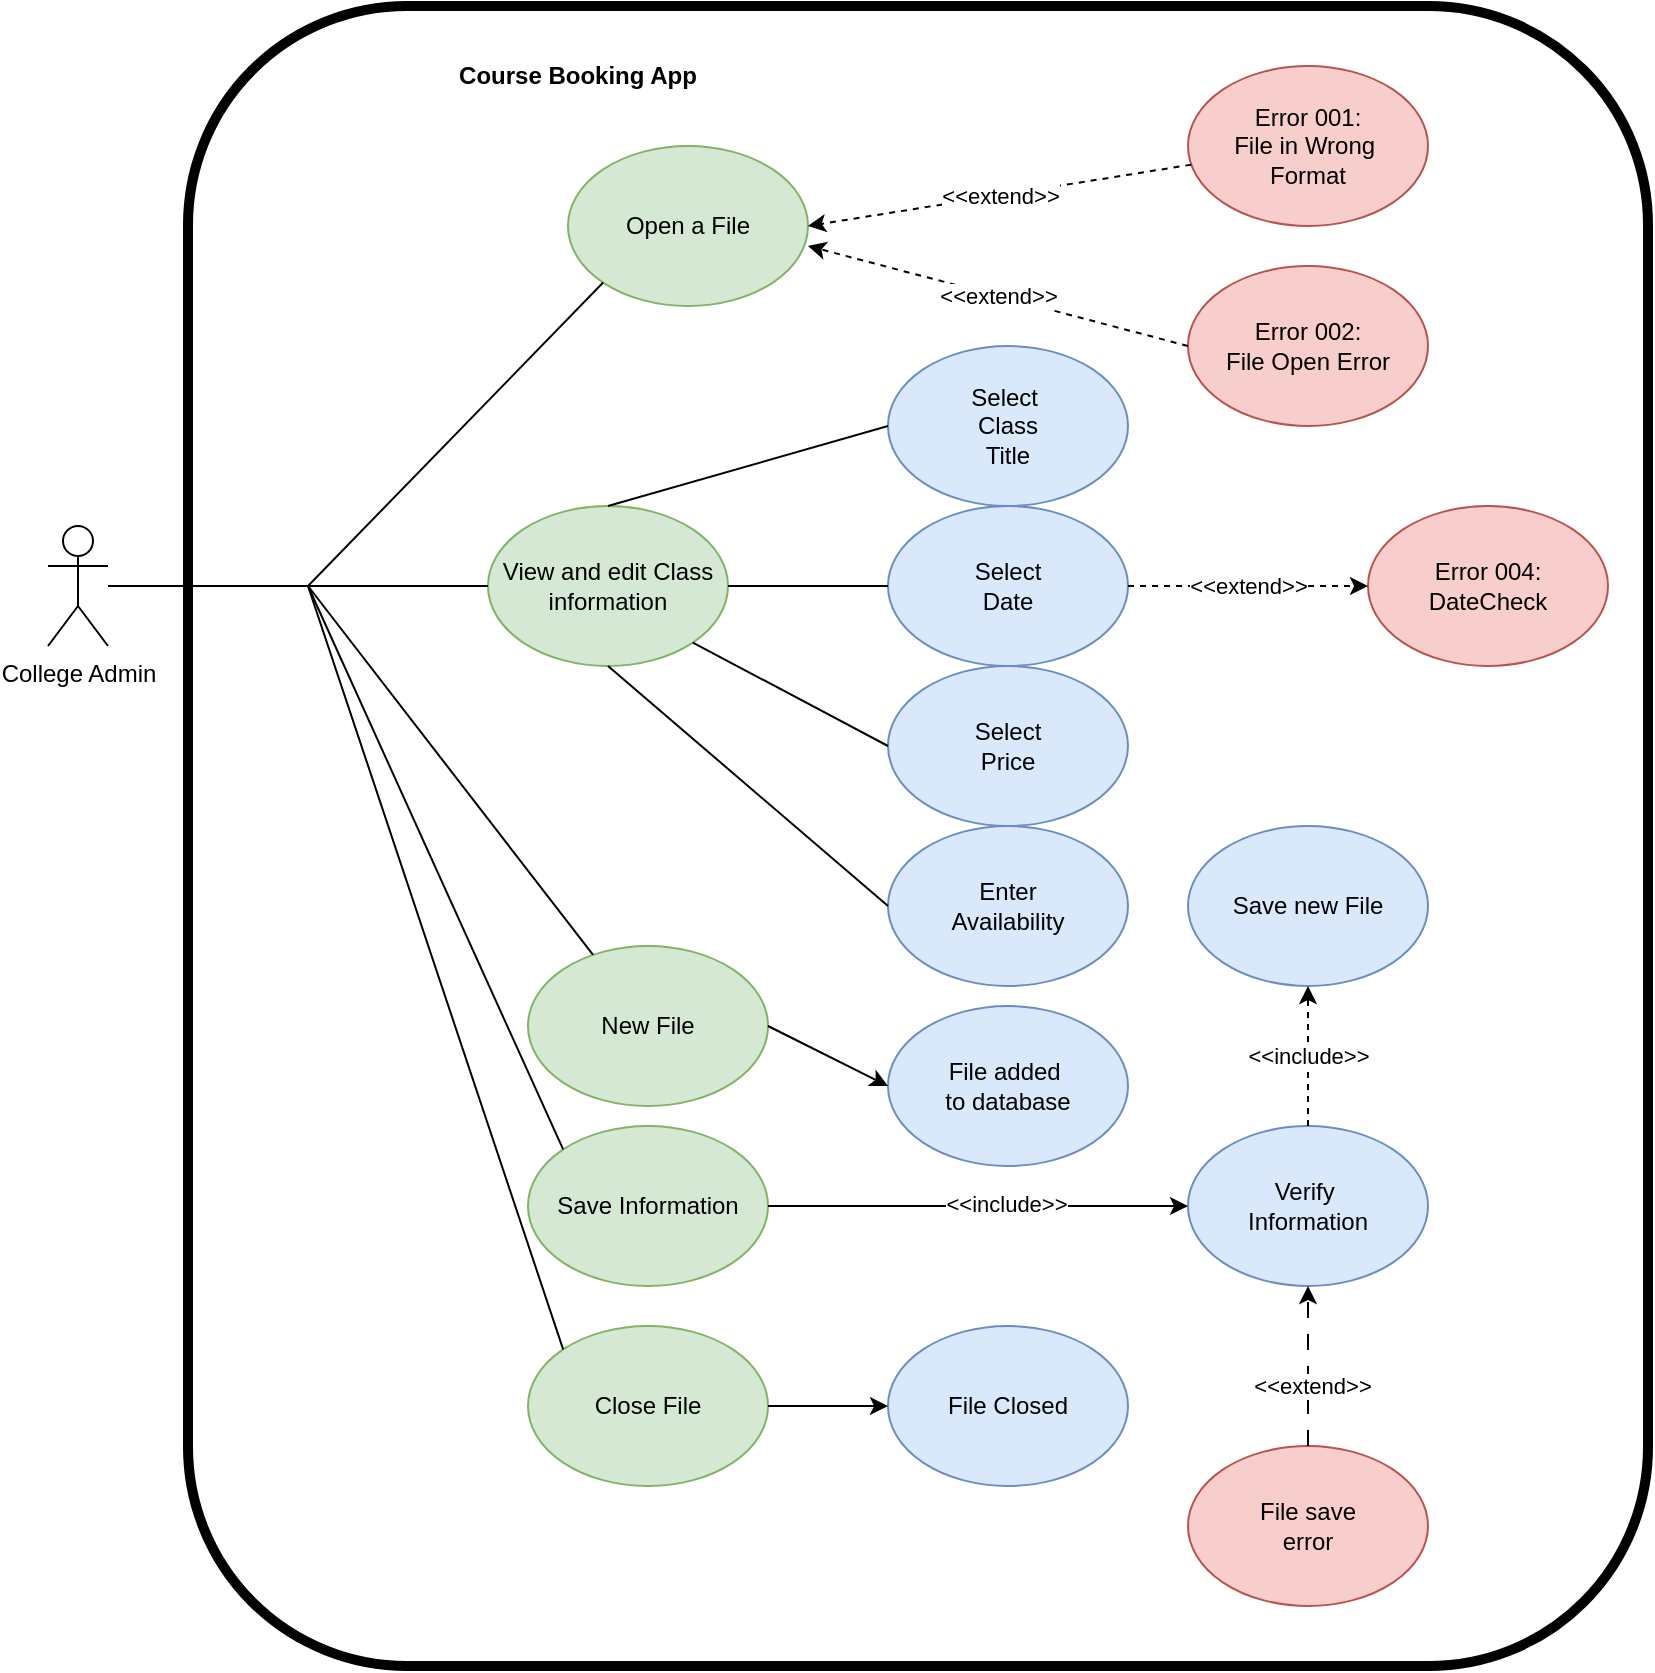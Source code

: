 <mxfile version="21.3.8" type="github">
  <diagram name="Page-1" id="Uer-U6X-fsnXKGnIOk1K">
    <mxGraphModel dx="2074" dy="2231" grid="1" gridSize="10" guides="1" tooltips="1" connect="1" arrows="1" fold="1" page="1" pageScale="1" pageWidth="850" pageHeight="1100" math="0" shadow="0">
      <root>
        <mxCell id="0" />
        <mxCell id="1" parent="0" />
        <mxCell id="LFllWg6S086V3_-8uHDv-35" value="" style="rounded=1;whiteSpace=wrap;html=1;gradientColor=none;strokeColor=#000000;strokeWidth=5;" parent="1" vertex="1">
          <mxGeometry x="40" y="-10" width="730" height="830" as="geometry" />
        </mxCell>
        <mxCell id="LFllWg6S086V3_-8uHDv-1" value="College Admin" style="shape=umlActor;verticalLabelPosition=bottom;verticalAlign=top;html=1;outlineConnect=0;" parent="1" vertex="1">
          <mxGeometry x="-30" y="250" width="30" height="60" as="geometry" />
        </mxCell>
        <mxCell id="LFllWg6S086V3_-8uHDv-2" value="View and edit Class&lt;br&gt;information" style="ellipse;whiteSpace=wrap;html=1;fillColor=#d5e8d4;strokeColor=#82b366;" parent="1" vertex="1">
          <mxGeometry x="190" y="240" width="120" height="80" as="geometry" />
        </mxCell>
        <mxCell id="LFllWg6S086V3_-8uHDv-3" value="Select&lt;br&gt;Date" style="ellipse;whiteSpace=wrap;html=1;fillColor=#dae8fc;strokeColor=#6c8ebf;" parent="1" vertex="1">
          <mxGeometry x="390" y="240" width="120" height="80" as="geometry" />
        </mxCell>
        <mxCell id="LFllWg6S086V3_-8uHDv-4" value="Error 004:&lt;br&gt;DateCheck" style="ellipse;whiteSpace=wrap;html=1;fillColor=#f8cecc;strokeColor=#b85450;" parent="1" vertex="1">
          <mxGeometry x="630" y="240" width="120" height="80" as="geometry" />
        </mxCell>
        <mxCell id="LFllWg6S086V3_-8uHDv-5" value="Select&amp;nbsp;&lt;br&gt;Class&lt;br&gt;Title" style="ellipse;whiteSpace=wrap;html=1;fillColor=#dae8fc;strokeColor=#6c8ebf;" parent="1" vertex="1">
          <mxGeometry x="390" y="160" width="120" height="80" as="geometry" />
        </mxCell>
        <mxCell id="LFllWg6S086V3_-8uHDv-6" value="Select&lt;br&gt;Price" style="ellipse;whiteSpace=wrap;html=1;fillColor=#dae8fc;strokeColor=#6c8ebf;" parent="1" vertex="1">
          <mxGeometry x="390" y="320" width="120" height="80" as="geometry" />
        </mxCell>
        <mxCell id="LFllWg6S086V3_-8uHDv-7" value="Enter&lt;br&gt;Availability" style="ellipse;whiteSpace=wrap;html=1;fillColor=#dae8fc;strokeColor=#6c8ebf;" parent="1" vertex="1">
          <mxGeometry x="390" y="400" width="120" height="80" as="geometry" />
        </mxCell>
        <mxCell id="LFllWg6S086V3_-8uHDv-8" value="Open a File" style="ellipse;whiteSpace=wrap;html=1;fillColor=#d5e8d4;strokeColor=#82b366;" parent="1" vertex="1">
          <mxGeometry x="230" y="60" width="120" height="80" as="geometry" />
        </mxCell>
        <mxCell id="LFllWg6S086V3_-8uHDv-9" value="Error 001:&lt;br&gt;File in Wrong&amp;nbsp;&lt;br&gt;Format" style="ellipse;whiteSpace=wrap;html=1;fillColor=#f8cecc;strokeColor=#b85450;" parent="1" vertex="1">
          <mxGeometry x="540" y="20" width="120" height="80" as="geometry" />
        </mxCell>
        <mxCell id="LFllWg6S086V3_-8uHDv-10" value="Error 002:&lt;br&gt;File Open Error" style="ellipse;whiteSpace=wrap;html=1;fillColor=#f8cecc;strokeColor=#b85450;" parent="1" vertex="1">
          <mxGeometry x="540" y="120" width="120" height="80" as="geometry" />
        </mxCell>
        <mxCell id="LFllWg6S086V3_-8uHDv-11" value="" style="endArrow=none;html=1;rounded=0;entryX=0;entryY=0.5;entryDx=0;entryDy=0;exitX=0.5;exitY=0;exitDx=0;exitDy=0;" parent="1" source="LFllWg6S086V3_-8uHDv-2" target="LFllWg6S086V3_-8uHDv-5" edge="1">
          <mxGeometry width="50" height="50" relative="1" as="geometry">
            <mxPoint x="340" y="240" as="sourcePoint" />
            <mxPoint x="430" y="240" as="targetPoint" />
          </mxGeometry>
        </mxCell>
        <mxCell id="LFllWg6S086V3_-8uHDv-12" value="" style="endArrow=none;html=1;rounded=0;exitX=1;exitY=0.5;exitDx=0;exitDy=0;entryX=0;entryY=0.5;entryDx=0;entryDy=0;" parent="1" source="LFllWg6S086V3_-8uHDv-2" target="LFllWg6S086V3_-8uHDv-3" edge="1">
          <mxGeometry width="50" height="50" relative="1" as="geometry">
            <mxPoint x="380" y="290" as="sourcePoint" />
            <mxPoint x="430" y="240" as="targetPoint" />
          </mxGeometry>
        </mxCell>
        <mxCell id="LFllWg6S086V3_-8uHDv-13" value="" style="endArrow=none;html=1;rounded=0;exitX=1;exitY=1;exitDx=0;exitDy=0;entryX=0;entryY=0.5;entryDx=0;entryDy=0;" parent="1" source="LFllWg6S086V3_-8uHDv-2" target="LFllWg6S086V3_-8uHDv-6" edge="1">
          <mxGeometry width="50" height="50" relative="1" as="geometry">
            <mxPoint x="380" y="290" as="sourcePoint" />
            <mxPoint x="430" y="240" as="targetPoint" />
          </mxGeometry>
        </mxCell>
        <mxCell id="LFllWg6S086V3_-8uHDv-14" value="" style="endArrow=none;html=1;rounded=0;exitX=0.5;exitY=1;exitDx=0;exitDy=0;entryX=0;entryY=0.5;entryDx=0;entryDy=0;" parent="1" source="LFllWg6S086V3_-8uHDv-2" target="LFllWg6S086V3_-8uHDv-7" edge="1">
          <mxGeometry width="50" height="50" relative="1" as="geometry">
            <mxPoint x="380" y="290" as="sourcePoint" />
            <mxPoint x="430" y="240" as="targetPoint" />
          </mxGeometry>
        </mxCell>
        <mxCell id="LFllWg6S086V3_-8uHDv-15" value="" style="endArrow=classic;html=1;rounded=0;entryX=0;entryY=0.5;entryDx=0;entryDy=0;dashed=1;" parent="1" target="LFllWg6S086V3_-8uHDv-4" edge="1">
          <mxGeometry relative="1" as="geometry">
            <mxPoint x="510" y="280" as="sourcePoint" />
            <mxPoint x="620" y="280" as="targetPoint" />
          </mxGeometry>
        </mxCell>
        <mxCell id="LFllWg6S086V3_-8uHDv-16" value="&amp;lt;&amp;lt;extend&amp;gt;&amp;gt;" style="edgeLabel;resizable=0;html=1;align=center;verticalAlign=middle;" parent="LFllWg6S086V3_-8uHDv-15" connectable="0" vertex="1">
          <mxGeometry relative="1" as="geometry" />
        </mxCell>
        <mxCell id="LFllWg6S086V3_-8uHDv-17" value="" style="endArrow=classic;html=1;rounded=0;dashed=1;exitX=0;exitY=0.5;exitDx=0;exitDy=0;" parent="1" source="LFllWg6S086V3_-8uHDv-10" edge="1">
          <mxGeometry relative="1" as="geometry">
            <mxPoint x="520" y="290" as="sourcePoint" />
            <mxPoint x="350" y="110" as="targetPoint" />
          </mxGeometry>
        </mxCell>
        <mxCell id="LFllWg6S086V3_-8uHDv-18" value="&amp;lt;&amp;lt;extend&amp;gt;&amp;gt;" style="edgeLabel;resizable=0;html=1;align=center;verticalAlign=middle;" parent="LFllWg6S086V3_-8uHDv-17" connectable="0" vertex="1">
          <mxGeometry relative="1" as="geometry" />
        </mxCell>
        <mxCell id="LFllWg6S086V3_-8uHDv-19" value="" style="endArrow=classic;html=1;rounded=0;dashed=1;entryX=1;entryY=0.5;entryDx=0;entryDy=0;" parent="1" source="LFllWg6S086V3_-8uHDv-9" target="LFllWg6S086V3_-8uHDv-8" edge="1">
          <mxGeometry relative="1" as="geometry">
            <mxPoint x="530" y="300" as="sourcePoint" />
            <mxPoint x="490" y="140" as="targetPoint" />
          </mxGeometry>
        </mxCell>
        <mxCell id="LFllWg6S086V3_-8uHDv-20" value="&amp;lt;&amp;lt;extend&amp;gt;&amp;gt;" style="edgeLabel;resizable=0;html=1;align=center;verticalAlign=middle;" parent="LFllWg6S086V3_-8uHDv-19" connectable="0" vertex="1">
          <mxGeometry relative="1" as="geometry" />
        </mxCell>
        <mxCell id="LFllWg6S086V3_-8uHDv-22" value="New File" style="ellipse;whiteSpace=wrap;html=1;fillColor=#d5e8d4;strokeColor=#82b366;" parent="1" vertex="1">
          <mxGeometry x="210" y="460" width="120" height="80" as="geometry" />
        </mxCell>
        <mxCell id="LFllWg6S086V3_-8uHDv-23" value="Close File" style="ellipse;whiteSpace=wrap;html=1;fillColor=#d5e8d4;strokeColor=#82b366;" parent="1" vertex="1">
          <mxGeometry x="210" y="650" width="120" height="80" as="geometry" />
        </mxCell>
        <mxCell id="LFllWg6S086V3_-8uHDv-24" value="Verify&amp;nbsp;&lt;br&gt;Information" style="ellipse;whiteSpace=wrap;html=1;fillColor=#dae8fc;strokeColor=#6c8ebf;" parent="1" vertex="1">
          <mxGeometry x="540" y="550" width="120" height="80" as="geometry" />
        </mxCell>
        <mxCell id="LFllWg6S086V3_-8uHDv-25" value="Save new File" style="ellipse;whiteSpace=wrap;html=1;fillColor=#dae8fc;strokeColor=#6c8ebf;" parent="1" vertex="1">
          <mxGeometry x="540" y="400" width="120" height="80" as="geometry" />
        </mxCell>
        <mxCell id="LFllWg6S086V3_-8uHDv-30" value="" style="endArrow=classic;html=1;rounded=0;dashed=1;exitX=0.5;exitY=0;exitDx=0;exitDy=0;entryX=0.5;entryY=1;entryDx=0;entryDy=0;" parent="1" source="LFllWg6S086V3_-8uHDv-24" target="LFllWg6S086V3_-8uHDv-25" edge="1">
          <mxGeometry relative="1" as="geometry">
            <mxPoint x="383.426" y="538.284" as="sourcePoint" />
            <mxPoint x="562.619" y="626.342" as="targetPoint" />
          </mxGeometry>
        </mxCell>
        <mxCell id="LFllWg6S086V3_-8uHDv-31" value="&amp;lt;&amp;lt;include&amp;gt;&amp;gt;" style="edgeLabel;resizable=0;html=1;align=center;verticalAlign=middle;" parent="LFllWg6S086V3_-8uHDv-30" connectable="0" vertex="1">
          <mxGeometry relative="1" as="geometry" />
        </mxCell>
        <mxCell id="LFllWg6S086V3_-8uHDv-32" value="" style="endArrow=none;html=1;rounded=0;entryX=0;entryY=0.5;entryDx=0;entryDy=0;" parent="1" source="LFllWg6S086V3_-8uHDv-1" target="LFllWg6S086V3_-8uHDv-2" edge="1">
          <mxGeometry width="50" height="50" relative="1" as="geometry">
            <mxPoint x="380" y="470" as="sourcePoint" />
            <mxPoint x="430" y="420" as="targetPoint" />
          </mxGeometry>
        </mxCell>
        <mxCell id="LFllWg6S086V3_-8uHDv-33" value="" style="endArrow=none;html=1;rounded=0;entryX=0;entryY=0;entryDx=0;entryDy=0;" parent="1" target="LFllWg6S086V3_-8uHDv-23" edge="1">
          <mxGeometry width="50" height="50" relative="1" as="geometry">
            <mxPoint x="100" y="280" as="sourcePoint" />
            <mxPoint x="430" y="440" as="targetPoint" />
          </mxGeometry>
        </mxCell>
        <mxCell id="LFllWg6S086V3_-8uHDv-34" value="" style="endArrow=none;html=1;rounded=0;" parent="1" target="LFllWg6S086V3_-8uHDv-22" edge="1">
          <mxGeometry width="50" height="50" relative="1" as="geometry">
            <mxPoint x="100" y="280" as="sourcePoint" />
            <mxPoint x="430" y="440" as="targetPoint" />
          </mxGeometry>
        </mxCell>
        <mxCell id="LFllWg6S086V3_-8uHDv-36" value="Course Booking App" style="text;html=1;strokeColor=none;fillColor=none;align=center;verticalAlign=middle;whiteSpace=wrap;rounded=0;fontStyle=1;labelBackgroundColor=none;" parent="1" vertex="1">
          <mxGeometry x="170" y="10" width="130" height="30" as="geometry" />
        </mxCell>
        <mxCell id="LFllWg6S086V3_-8uHDv-37" value="" style="endArrow=none;html=1;rounded=0;entryX=0;entryY=1;entryDx=0;entryDy=0;" parent="1" target="LFllWg6S086V3_-8uHDv-8" edge="1">
          <mxGeometry width="50" height="50" relative="1" as="geometry">
            <mxPoint x="100" y="280" as="sourcePoint" />
            <mxPoint x="710" y="360" as="targetPoint" />
          </mxGeometry>
        </mxCell>
        <mxCell id="aZpY9iMZHtrNsyNcTNlf-1" value="Save Information" style="ellipse;whiteSpace=wrap;html=1;fillColor=#d5e8d4;strokeColor=#82b366;" vertex="1" parent="1">
          <mxGeometry x="210" y="550" width="120" height="80" as="geometry" />
        </mxCell>
        <mxCell id="aZpY9iMZHtrNsyNcTNlf-2" value="File added&amp;nbsp;&lt;br&gt;to database" style="ellipse;whiteSpace=wrap;html=1;fillColor=#dae8fc;strokeColor=#6c8ebf;" vertex="1" parent="1">
          <mxGeometry x="390" y="490" width="120" height="80" as="geometry" />
        </mxCell>
        <mxCell id="aZpY9iMZHtrNsyNcTNlf-3" value="" style="endArrow=none;html=1;rounded=0;entryX=0;entryY=0;entryDx=0;entryDy=0;" edge="1" parent="1" target="aZpY9iMZHtrNsyNcTNlf-1">
          <mxGeometry width="50" height="50" relative="1" as="geometry">
            <mxPoint x="100" y="280" as="sourcePoint" />
            <mxPoint x="480" y="470" as="targetPoint" />
          </mxGeometry>
        </mxCell>
        <mxCell id="aZpY9iMZHtrNsyNcTNlf-4" value="" style="endArrow=classic;html=1;rounded=0;exitX=1;exitY=0.5;exitDx=0;exitDy=0;entryX=0;entryY=0.5;entryDx=0;entryDy=0;" edge="1" parent="1" source="LFllWg6S086V3_-8uHDv-22" target="aZpY9iMZHtrNsyNcTNlf-2">
          <mxGeometry width="50" height="50" relative="1" as="geometry">
            <mxPoint x="430" y="520" as="sourcePoint" />
            <mxPoint x="480" y="470" as="targetPoint" />
          </mxGeometry>
        </mxCell>
        <mxCell id="aZpY9iMZHtrNsyNcTNlf-5" value="" style="endArrow=classic;html=1;rounded=0;exitX=1;exitY=0.5;exitDx=0;exitDy=0;entryX=0;entryY=0.5;entryDx=0;entryDy=0;" edge="1" parent="1" source="aZpY9iMZHtrNsyNcTNlf-1" target="LFllWg6S086V3_-8uHDv-24">
          <mxGeometry width="50" height="50" relative="1" as="geometry">
            <mxPoint x="430" y="520" as="sourcePoint" />
            <mxPoint x="480" y="470" as="targetPoint" />
          </mxGeometry>
        </mxCell>
        <mxCell id="aZpY9iMZHtrNsyNcTNlf-6" value="&amp;lt;&amp;lt;include&amp;gt;&amp;gt;" style="edgeLabel;html=1;align=center;verticalAlign=middle;resizable=0;points=[];" vertex="1" connectable="0" parent="aZpY9iMZHtrNsyNcTNlf-5">
          <mxGeometry x="0.133" y="1" relative="1" as="geometry">
            <mxPoint as="offset" />
          </mxGeometry>
        </mxCell>
        <mxCell id="aZpY9iMZHtrNsyNcTNlf-7" value="File Closed" style="ellipse;whiteSpace=wrap;html=1;fillColor=#dae8fc;strokeColor=#6c8ebf;" vertex="1" parent="1">
          <mxGeometry x="390" y="650" width="120" height="80" as="geometry" />
        </mxCell>
        <mxCell id="aZpY9iMZHtrNsyNcTNlf-8" value="" style="endArrow=classic;html=1;rounded=0;exitX=1;exitY=0.5;exitDx=0;exitDy=0;entryX=0;entryY=0.5;entryDx=0;entryDy=0;" edge="1" parent="1" source="LFllWg6S086V3_-8uHDv-23" target="aZpY9iMZHtrNsyNcTNlf-7">
          <mxGeometry width="50" height="50" relative="1" as="geometry">
            <mxPoint x="430" y="520" as="sourcePoint" />
            <mxPoint x="480" y="470" as="targetPoint" />
          </mxGeometry>
        </mxCell>
        <mxCell id="aZpY9iMZHtrNsyNcTNlf-9" value="File save&lt;br&gt;error" style="ellipse;whiteSpace=wrap;html=1;fillColor=#f8cecc;strokeColor=#b85450;" vertex="1" parent="1">
          <mxGeometry x="540" y="710" width="120" height="80" as="geometry" />
        </mxCell>
        <mxCell id="aZpY9iMZHtrNsyNcTNlf-10" value="" style="endArrow=classic;html=1;rounded=0;exitX=0.5;exitY=0;exitDx=0;exitDy=0;entryX=0.5;entryY=1;entryDx=0;entryDy=0;dashed=1;dashPattern=8 8;" edge="1" parent="1" source="aZpY9iMZHtrNsyNcTNlf-9" target="LFllWg6S086V3_-8uHDv-24">
          <mxGeometry width="50" height="50" relative="1" as="geometry">
            <mxPoint x="430" y="520" as="sourcePoint" />
            <mxPoint x="480" y="470" as="targetPoint" />
          </mxGeometry>
        </mxCell>
        <mxCell id="aZpY9iMZHtrNsyNcTNlf-11" value="&amp;lt;&amp;lt;extend&amp;gt;&amp;gt;" style="edgeLabel;html=1;align=center;verticalAlign=middle;resizable=0;points=[];" vertex="1" connectable="0" parent="aZpY9iMZHtrNsyNcTNlf-10">
          <mxGeometry x="-0.25" y="-2" relative="1" as="geometry">
            <mxPoint as="offset" />
          </mxGeometry>
        </mxCell>
      </root>
    </mxGraphModel>
  </diagram>
</mxfile>
